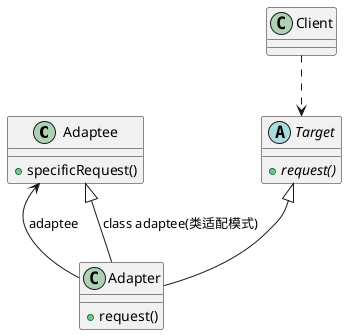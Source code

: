 @startuml

class Adaptee{
+specificRequest()
}
class Adapter{
+request()
}
abstract class Target{
+{abstract} request()
}
class Client{

}
Adapter -up-|> Target
Adapter -up-> Adaptee:adaptee
Adapter -up-|> Adaptee:class adaptee(类适配模式)
Client ..>Target


@enduml